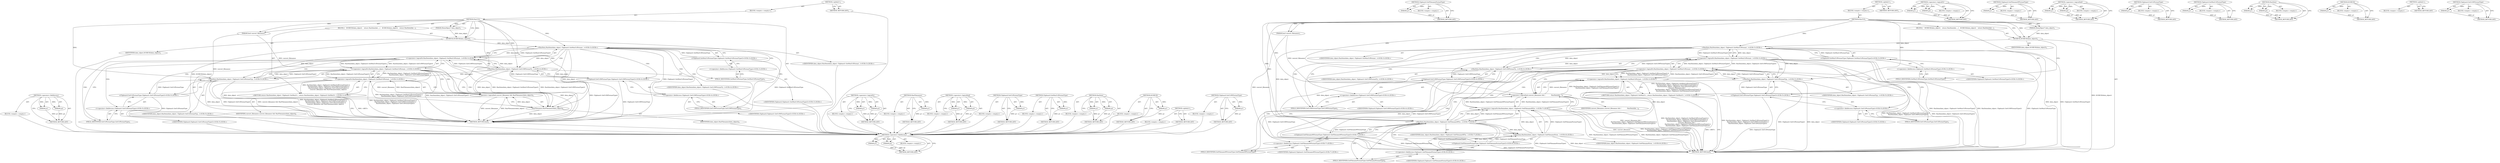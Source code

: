 digraph "Clipboard.GetUrlWFormatType" {
vulnerable_90 [label=<(METHOD,&lt;operator&gt;.fieldAccess)>];
vulnerable_91 [label=<(PARAM,p1)>];
vulnerable_92 [label=<(PARAM,p2)>];
vulnerable_93 [label=<(BLOCK,&lt;empty&gt;,&lt;empty&gt;)>];
vulnerable_94 [label=<(METHOD_RETURN,ANY)>];
vulnerable_112 [label=<(METHOD,Clipboard.GetFilenameFormatType)>];
vulnerable_113 [label=<(PARAM,p1)>];
vulnerable_114 [label=<(BLOCK,&lt;empty&gt;,&lt;empty&gt;)>];
vulnerable_115 [label=<(METHOD_RETURN,ANY)>];
vulnerable_6 [label=<(METHOD,&lt;global&gt;)<SUB>1</SUB>>];
vulnerable_7 [label=<(BLOCK,&lt;empty&gt;,&lt;empty&gt;)<SUB>1</SUB>>];
vulnerable_8 [label=<(METHOD,HasUrl)<SUB>1</SUB>>];
vulnerable_9 [label=<(PARAM,IDataObject* data_object)<SUB>1</SUB>>];
vulnerable_10 [label=<(PARAM,bool convert_filenames)<SUB>1</SUB>>];
vulnerable_11 [label=<(BLOCK,{
   DCHECK(data_object);
   return HasData(dat...,{
   DCHECK(data_object);
   return HasData(dat...)<SUB>1</SUB>>];
vulnerable_12 [label=<(DCHECK,DCHECK(data_object))<SUB>2</SUB>>];
vulnerable_13 [label=<(IDENTIFIER,data_object,DCHECK(data_object))<SUB>2</SUB>>];
vulnerable_14 [label="<(RETURN,return HasData(data_object, Clipboard::GetMozUr...,return HasData(data_object, Clipboard::GetMozUr...)<SUB>3</SUB>>"];
vulnerable_15 [label="<(&lt;operator&gt;.logicalOr,HasData(data_object, Clipboard::GetMozUrlFormat...)<SUB>3</SUB>>"];
vulnerable_16 [label="<(&lt;operator&gt;.logicalOr,HasData(data_object, Clipboard::GetMozUrlFormat...)<SUB>3</SUB>>"];
vulnerable_17 [label="<(&lt;operator&gt;.logicalOr,HasData(data_object, Clipboard::GetMozUrlFormat...)<SUB>3</SUB>>"];
vulnerable_18 [label="<(HasData,HasData(data_object, Clipboard::GetMozUrlFormat...)<SUB>3</SUB>>"];
vulnerable_19 [label="<(IDENTIFIER,data_object,HasData(data_object, Clipboard::GetMozUrlFormat...)<SUB>3</SUB>>"];
vulnerable_20 [label="<(Clipboard.GetMozUrlFormatType,Clipboard::GetMozUrlFormatType())<SUB>3</SUB>>"];
vulnerable_21 [label="<(&lt;operator&gt;.fieldAccess,Clipboard::GetMozUrlFormatType)<SUB>3</SUB>>"];
vulnerable_22 [label="<(IDENTIFIER,Clipboard,Clipboard::GetMozUrlFormatType())<SUB>3</SUB>>"];
vulnerable_23 [label=<(FIELD_IDENTIFIER,GetMozUrlFormatType,GetMozUrlFormatType)<SUB>3</SUB>>];
vulnerable_24 [label="<(HasData,HasData(data_object, Clipboard::GetUrlWFormatTy...)<SUB>4</SUB>>"];
vulnerable_25 [label="<(IDENTIFIER,data_object,HasData(data_object, Clipboard::GetUrlWFormatTy...)<SUB>4</SUB>>"];
vulnerable_26 [label="<(Clipboard.GetUrlWFormatType,Clipboard::GetUrlWFormatType())<SUB>4</SUB>>"];
vulnerable_27 [label="<(&lt;operator&gt;.fieldAccess,Clipboard::GetUrlWFormatType)<SUB>4</SUB>>"];
vulnerable_28 [label="<(IDENTIFIER,Clipboard,Clipboard::GetUrlWFormatType())<SUB>4</SUB>>"];
vulnerable_29 [label=<(FIELD_IDENTIFIER,GetUrlWFormatType,GetUrlWFormatType)<SUB>4</SUB>>];
vulnerable_30 [label="<(HasData,HasData(data_object, Clipboard::GetUrlFormatTyp...)<SUB>5</SUB>>"];
vulnerable_31 [label="<(IDENTIFIER,data_object,HasData(data_object, Clipboard::GetUrlFormatTyp...)<SUB>5</SUB>>"];
vulnerable_32 [label="<(Clipboard.GetUrlFormatType,Clipboard::GetUrlFormatType())<SUB>5</SUB>>"];
vulnerable_33 [label="<(&lt;operator&gt;.fieldAccess,Clipboard::GetUrlFormatType)<SUB>5</SUB>>"];
vulnerable_34 [label="<(IDENTIFIER,Clipboard,Clipboard::GetUrlFormatType())<SUB>5</SUB>>"];
vulnerable_35 [label=<(FIELD_IDENTIFIER,GetUrlFormatType,GetUrlFormatType)<SUB>5</SUB>>];
vulnerable_36 [label=<(&lt;operator&gt;.logicalAnd,convert_filenames &amp;&amp; (
             HasData(dat...)<SUB>6</SUB>>];
vulnerable_37 [label=<(IDENTIFIER,convert_filenames,convert_filenames &amp;&amp; (
             HasData(dat...)<SUB>6</SUB>>];
vulnerable_38 [label="<(&lt;operator&gt;.logicalOr,HasData(data_object, Clipboard::GetFilenameWFor...)<SUB>7</SUB>>"];
vulnerable_39 [label="<(HasData,HasData(data_object, Clipboard::GetFilenameWFor...)<SUB>7</SUB>>"];
vulnerable_40 [label="<(IDENTIFIER,data_object,HasData(data_object, Clipboard::GetFilenameWFor...)<SUB>7</SUB>>"];
vulnerable_41 [label="<(Clipboard.GetFilenameWFormatType,Clipboard::GetFilenameWFormatType())<SUB>7</SUB>>"];
vulnerable_42 [label="<(&lt;operator&gt;.fieldAccess,Clipboard::GetFilenameWFormatType)<SUB>7</SUB>>"];
vulnerable_43 [label="<(IDENTIFIER,Clipboard,Clipboard::GetFilenameWFormatType())<SUB>7</SUB>>"];
vulnerable_44 [label=<(FIELD_IDENTIFIER,GetFilenameWFormatType,GetFilenameWFormatType)<SUB>7</SUB>>];
vulnerable_45 [label="<(HasData,HasData(data_object, Clipboard::GetFilenameForm...)<SUB>8</SUB>>"];
vulnerable_46 [label="<(IDENTIFIER,data_object,HasData(data_object, Clipboard::GetFilenameForm...)<SUB>8</SUB>>"];
vulnerable_47 [label="<(Clipboard.GetFilenameFormatType,Clipboard::GetFilenameFormatType())<SUB>8</SUB>>"];
vulnerable_48 [label="<(&lt;operator&gt;.fieldAccess,Clipboard::GetFilenameFormatType)<SUB>8</SUB>>"];
vulnerable_49 [label="<(IDENTIFIER,Clipboard,Clipboard::GetFilenameFormatType())<SUB>8</SUB>>"];
vulnerable_50 [label=<(FIELD_IDENTIFIER,GetFilenameFormatType,GetFilenameFormatType)<SUB>8</SUB>>];
vulnerable_51 [label=<(METHOD_RETURN,bool)<SUB>1</SUB>>];
vulnerable_53 [label=<(METHOD_RETURN,ANY)<SUB>1</SUB>>];
vulnerable_76 [label=<(METHOD,&lt;operator&gt;.logicalOr)>];
vulnerable_77 [label=<(PARAM,p1)>];
vulnerable_78 [label=<(PARAM,p2)>];
vulnerable_79 [label=<(BLOCK,&lt;empty&gt;,&lt;empty&gt;)>];
vulnerable_80 [label=<(METHOD_RETURN,ANY)>];
vulnerable_108 [label=<(METHOD,Clipboard.GetFilenameWFormatType)>];
vulnerable_109 [label=<(PARAM,p1)>];
vulnerable_110 [label=<(BLOCK,&lt;empty&gt;,&lt;empty&gt;)>];
vulnerable_111 [label=<(METHOD_RETURN,ANY)>];
vulnerable_103 [label=<(METHOD,&lt;operator&gt;.logicalAnd)>];
vulnerable_104 [label=<(PARAM,p1)>];
vulnerable_105 [label=<(PARAM,p2)>];
vulnerable_106 [label=<(BLOCK,&lt;empty&gt;,&lt;empty&gt;)>];
vulnerable_107 [label=<(METHOD_RETURN,ANY)>];
vulnerable_99 [label=<(METHOD,Clipboard.GetUrlFormatType)>];
vulnerable_100 [label=<(PARAM,p1)>];
vulnerable_101 [label=<(BLOCK,&lt;empty&gt;,&lt;empty&gt;)>];
vulnerable_102 [label=<(METHOD_RETURN,ANY)>];
vulnerable_86 [label=<(METHOD,Clipboard.GetMozUrlFormatType)>];
vulnerable_87 [label=<(PARAM,p1)>];
vulnerable_88 [label=<(BLOCK,&lt;empty&gt;,&lt;empty&gt;)>];
vulnerable_89 [label=<(METHOD_RETURN,ANY)>];
vulnerable_81 [label=<(METHOD,HasData)>];
vulnerable_82 [label=<(PARAM,p1)>];
vulnerable_83 [label=<(PARAM,p2)>];
vulnerable_84 [label=<(BLOCK,&lt;empty&gt;,&lt;empty&gt;)>];
vulnerable_85 [label=<(METHOD_RETURN,ANY)>];
vulnerable_72 [label=<(METHOD,DCHECK)>];
vulnerable_73 [label=<(PARAM,p1)>];
vulnerable_74 [label=<(BLOCK,&lt;empty&gt;,&lt;empty&gt;)>];
vulnerable_75 [label=<(METHOD_RETURN,ANY)>];
vulnerable_66 [label=<(METHOD,&lt;global&gt;)<SUB>1</SUB>>];
vulnerable_67 [label=<(BLOCK,&lt;empty&gt;,&lt;empty&gt;)>];
vulnerable_68 [label=<(METHOD_RETURN,ANY)>];
vulnerable_95 [label=<(METHOD,Clipboard.GetUrlWFormatType)>];
vulnerable_96 [label=<(PARAM,p1)>];
vulnerable_97 [label=<(BLOCK,&lt;empty&gt;,&lt;empty&gt;)>];
vulnerable_98 [label=<(METHOD_RETURN,ANY)>];
fixed_79 [label=<(METHOD,&lt;operator&gt;.fieldAccess)>];
fixed_80 [label=<(PARAM,p1)>];
fixed_81 [label=<(PARAM,p2)>];
fixed_82 [label=<(BLOCK,&lt;empty&gt;,&lt;empty&gt;)>];
fixed_83 [label=<(METHOD_RETURN,ANY)>];
fixed_6 [label=<(METHOD,&lt;global&gt;)<SUB>1</SUB>>];
fixed_7 [label=<(BLOCK,&lt;empty&gt;,&lt;empty&gt;)<SUB>1</SUB>>];
fixed_8 [label=<(METHOD,HasUrl)<SUB>1</SUB>>];
fixed_9 [label=<(PARAM,IDataObject* data_object)<SUB>1</SUB>>];
fixed_10 [label=<(PARAM,bool convert_filenames)<SUB>1</SUB>>];
fixed_11 [label=<(BLOCK,{
   DCHECK(data_object);
   return HasData(dat...,{
   DCHECK(data_object);
   return HasData(dat...)<SUB>1</SUB>>];
fixed_12 [label=<(DCHECK,DCHECK(data_object))<SUB>2</SUB>>];
fixed_13 [label=<(IDENTIFIER,data_object,DCHECK(data_object))<SUB>2</SUB>>];
fixed_14 [label="<(RETURN,return HasData(data_object, Clipboard::GetMozUr...,return HasData(data_object, Clipboard::GetMozUr...)<SUB>3</SUB>>"];
fixed_15 [label="<(&lt;operator&gt;.logicalOr,HasData(data_object, Clipboard::GetMozUrlFormat...)<SUB>3</SUB>>"];
fixed_16 [label="<(&lt;operator&gt;.logicalOr,HasData(data_object, Clipboard::GetMozUrlFormat...)<SUB>3</SUB>>"];
fixed_17 [label="<(&lt;operator&gt;.logicalOr,HasData(data_object, Clipboard::GetMozUrlFormat...)<SUB>3</SUB>>"];
fixed_18 [label="<(HasData,HasData(data_object, Clipboard::GetMozUrlFormat...)<SUB>3</SUB>>"];
fixed_19 [label="<(IDENTIFIER,data_object,HasData(data_object, Clipboard::GetMozUrlFormat...)<SUB>3</SUB>>"];
fixed_20 [label="<(Clipboard.GetMozUrlFormatType,Clipboard::GetMozUrlFormatType())<SUB>3</SUB>>"];
fixed_21 [label="<(&lt;operator&gt;.fieldAccess,Clipboard::GetMozUrlFormatType)<SUB>3</SUB>>"];
fixed_22 [label="<(IDENTIFIER,Clipboard,Clipboard::GetMozUrlFormatType())<SUB>3</SUB>>"];
fixed_23 [label=<(FIELD_IDENTIFIER,GetMozUrlFormatType,GetMozUrlFormatType)<SUB>3</SUB>>];
fixed_24 [label="<(HasData,HasData(data_object, Clipboard::GetUrlWFormatTy...)<SUB>4</SUB>>"];
fixed_25 [label="<(IDENTIFIER,data_object,HasData(data_object, Clipboard::GetUrlWFormatTy...)<SUB>4</SUB>>"];
fixed_26 [label="<(Clipboard.GetUrlWFormatType,Clipboard::GetUrlWFormatType())<SUB>4</SUB>>"];
fixed_27 [label="<(&lt;operator&gt;.fieldAccess,Clipboard::GetUrlWFormatType)<SUB>4</SUB>>"];
fixed_28 [label="<(IDENTIFIER,Clipboard,Clipboard::GetUrlWFormatType())<SUB>4</SUB>>"];
fixed_29 [label=<(FIELD_IDENTIFIER,GetUrlWFormatType,GetUrlWFormatType)<SUB>4</SUB>>];
fixed_30 [label="<(HasData,HasData(data_object, Clipboard::GetUrlFormatTyp...)<SUB>5</SUB>>"];
fixed_31 [label="<(IDENTIFIER,data_object,HasData(data_object, Clipboard::GetUrlFormatTyp...)<SUB>5</SUB>>"];
fixed_32 [label="<(Clipboard.GetUrlFormatType,Clipboard::GetUrlFormatType())<SUB>5</SUB>>"];
fixed_33 [label="<(&lt;operator&gt;.fieldAccess,Clipboard::GetUrlFormatType)<SUB>5</SUB>>"];
fixed_34 [label="<(IDENTIFIER,Clipboard,Clipboard::GetUrlFormatType())<SUB>5</SUB>>"];
fixed_35 [label=<(FIELD_IDENTIFIER,GetUrlFormatType,GetUrlFormatType)<SUB>5</SUB>>];
fixed_36 [label=<(&lt;operator&gt;.logicalAnd,convert_filenames &amp;&amp; HasFilenames(data_object))<SUB>6</SUB>>];
fixed_37 [label=<(IDENTIFIER,convert_filenames,convert_filenames &amp;&amp; HasFilenames(data_object))<SUB>6</SUB>>];
fixed_38 [label=<(HasFilenames,HasFilenames(data_object))<SUB>6</SUB>>];
fixed_39 [label=<(IDENTIFIER,data_object,HasFilenames(data_object))<SUB>6</SUB>>];
fixed_40 [label=<(METHOD_RETURN,bool)<SUB>1</SUB>>];
fixed_42 [label=<(METHOD_RETURN,ANY)<SUB>1</SUB>>];
fixed_65 [label=<(METHOD,&lt;operator&gt;.logicalOr)>];
fixed_66 [label=<(PARAM,p1)>];
fixed_67 [label=<(PARAM,p2)>];
fixed_68 [label=<(BLOCK,&lt;empty&gt;,&lt;empty&gt;)>];
fixed_69 [label=<(METHOD_RETURN,ANY)>];
fixed_97 [label=<(METHOD,HasFilenames)>];
fixed_98 [label=<(PARAM,p1)>];
fixed_99 [label=<(BLOCK,&lt;empty&gt;,&lt;empty&gt;)>];
fixed_100 [label=<(METHOD_RETURN,ANY)>];
fixed_92 [label=<(METHOD,&lt;operator&gt;.logicalAnd)>];
fixed_93 [label=<(PARAM,p1)>];
fixed_94 [label=<(PARAM,p2)>];
fixed_95 [label=<(BLOCK,&lt;empty&gt;,&lt;empty&gt;)>];
fixed_96 [label=<(METHOD_RETURN,ANY)>];
fixed_88 [label=<(METHOD,Clipboard.GetUrlFormatType)>];
fixed_89 [label=<(PARAM,p1)>];
fixed_90 [label=<(BLOCK,&lt;empty&gt;,&lt;empty&gt;)>];
fixed_91 [label=<(METHOD_RETURN,ANY)>];
fixed_75 [label=<(METHOD,Clipboard.GetMozUrlFormatType)>];
fixed_76 [label=<(PARAM,p1)>];
fixed_77 [label=<(BLOCK,&lt;empty&gt;,&lt;empty&gt;)>];
fixed_78 [label=<(METHOD_RETURN,ANY)>];
fixed_70 [label=<(METHOD,HasData)>];
fixed_71 [label=<(PARAM,p1)>];
fixed_72 [label=<(PARAM,p2)>];
fixed_73 [label=<(BLOCK,&lt;empty&gt;,&lt;empty&gt;)>];
fixed_74 [label=<(METHOD_RETURN,ANY)>];
fixed_61 [label=<(METHOD,DCHECK)>];
fixed_62 [label=<(PARAM,p1)>];
fixed_63 [label=<(BLOCK,&lt;empty&gt;,&lt;empty&gt;)>];
fixed_64 [label=<(METHOD_RETURN,ANY)>];
fixed_55 [label=<(METHOD,&lt;global&gt;)<SUB>1</SUB>>];
fixed_56 [label=<(BLOCK,&lt;empty&gt;,&lt;empty&gt;)>];
fixed_57 [label=<(METHOD_RETURN,ANY)>];
fixed_84 [label=<(METHOD,Clipboard.GetUrlWFormatType)>];
fixed_85 [label=<(PARAM,p1)>];
fixed_86 [label=<(BLOCK,&lt;empty&gt;,&lt;empty&gt;)>];
fixed_87 [label=<(METHOD_RETURN,ANY)>];
vulnerable_90 -> vulnerable_91  [key=0, label="AST: "];
vulnerable_90 -> vulnerable_91  [key=1, label="DDG: "];
vulnerable_90 -> vulnerable_93  [key=0, label="AST: "];
vulnerable_90 -> vulnerable_92  [key=0, label="AST: "];
vulnerable_90 -> vulnerable_92  [key=1, label="DDG: "];
vulnerable_90 -> vulnerable_94  [key=0, label="AST: "];
vulnerable_90 -> vulnerable_94  [key=1, label="CFG: "];
vulnerable_91 -> vulnerable_94  [key=0, label="DDG: p1"];
vulnerable_92 -> vulnerable_94  [key=0, label="DDG: p2"];
vulnerable_112 -> vulnerable_113  [key=0, label="AST: "];
vulnerable_112 -> vulnerable_113  [key=1, label="DDG: "];
vulnerable_112 -> vulnerable_114  [key=0, label="AST: "];
vulnerable_112 -> vulnerable_115  [key=0, label="AST: "];
vulnerable_112 -> vulnerable_115  [key=1, label="CFG: "];
vulnerable_113 -> vulnerable_115  [key=0, label="DDG: p1"];
vulnerable_6 -> vulnerable_7  [key=0, label="AST: "];
vulnerable_6 -> vulnerable_53  [key=0, label="AST: "];
vulnerable_6 -> vulnerable_53  [key=1, label="CFG: "];
vulnerable_7 -> vulnerable_8  [key=0, label="AST: "];
vulnerable_8 -> vulnerable_9  [key=0, label="AST: "];
vulnerable_8 -> vulnerable_9  [key=1, label="DDG: "];
vulnerable_8 -> vulnerable_10  [key=0, label="AST: "];
vulnerable_8 -> vulnerable_10  [key=1, label="DDG: "];
vulnerable_8 -> vulnerable_11  [key=0, label="AST: "];
vulnerable_8 -> vulnerable_51  [key=0, label="AST: "];
vulnerable_8 -> vulnerable_12  [key=0, label="CFG: "];
vulnerable_8 -> vulnerable_12  [key=1, label="DDG: "];
vulnerable_8 -> vulnerable_36  [key=0, label="DDG: "];
vulnerable_8 -> vulnerable_30  [key=0, label="DDG: "];
vulnerable_8 -> vulnerable_18  [key=0, label="DDG: "];
vulnerable_8 -> vulnerable_24  [key=0, label="DDG: "];
vulnerable_8 -> vulnerable_39  [key=0, label="DDG: "];
vulnerable_8 -> vulnerable_45  [key=0, label="DDG: "];
vulnerable_9 -> vulnerable_12  [key=0, label="DDG: data_object"];
vulnerable_10 -> vulnerable_51  [key=0, label="DDG: convert_filenames"];
vulnerable_10 -> vulnerable_36  [key=0, label="DDG: convert_filenames"];
vulnerable_11 -> vulnerable_12  [key=0, label="AST: "];
vulnerable_11 -> vulnerable_14  [key=0, label="AST: "];
vulnerable_12 -> vulnerable_13  [key=0, label="AST: "];
vulnerable_12 -> vulnerable_23  [key=0, label="CFG: "];
vulnerable_12 -> vulnerable_51  [key=0, label="DDG: DCHECK(data_object)"];
vulnerable_12 -> vulnerable_18  [key=0, label="DDG: data_object"];
vulnerable_14 -> vulnerable_15  [key=0, label="AST: "];
vulnerable_14 -> vulnerable_51  [key=0, label="CFG: "];
vulnerable_14 -> vulnerable_51  [key=1, label="DDG: &lt;RET&gt;"];
vulnerable_15 -> vulnerable_16  [key=0, label="AST: "];
vulnerable_15 -> vulnerable_36  [key=0, label="AST: "];
vulnerable_15 -> vulnerable_14  [key=0, label="CFG: "];
vulnerable_15 -> vulnerable_14  [key=1, label="DDG: HasData(data_object, Clipboard::GetMozUrlFormatType()) ||
          HasData(data_object, Clipboard::GetUrlWFormatType()) ||
          HasData(data_object, Clipboard::GetUrlFormatType()) ||
         (convert_filenames &amp;&amp; (
             HasData(data_object, Clipboard::GetFilenameWFormatType()) ||
             HasData(data_object, Clipboard::GetFilenameFormatType())))"];
vulnerable_15 -> vulnerable_51  [key=0, label="DDG: HasData(data_object, Clipboard::GetMozUrlFormatType()) ||
          HasData(data_object, Clipboard::GetUrlWFormatType()) ||
          HasData(data_object, Clipboard::GetUrlFormatType())"];
vulnerable_15 -> vulnerable_51  [key=1, label="DDG: convert_filenames &amp;&amp; (
             HasData(data_object, Clipboard::GetFilenameWFormatType()) ||
             HasData(data_object, Clipboard::GetFilenameFormatType()))"];
vulnerable_15 -> vulnerable_51  [key=2, label="DDG: HasData(data_object, Clipboard::GetMozUrlFormatType()) ||
          HasData(data_object, Clipboard::GetUrlWFormatType()) ||
          HasData(data_object, Clipboard::GetUrlFormatType()) ||
         (convert_filenames &amp;&amp; (
             HasData(data_object, Clipboard::GetFilenameWFormatType()) ||
             HasData(data_object, Clipboard::GetFilenameFormatType())))"];
vulnerable_16 -> vulnerable_17  [key=0, label="AST: "];
vulnerable_16 -> vulnerable_30  [key=0, label="AST: "];
vulnerable_16 -> vulnerable_15  [key=0, label="CFG: "];
vulnerable_16 -> vulnerable_15  [key=1, label="DDG: HasData(data_object, Clipboard::GetMozUrlFormatType()) ||
          HasData(data_object, Clipboard::GetUrlWFormatType())"];
vulnerable_16 -> vulnerable_15  [key=2, label="DDG: HasData(data_object, Clipboard::GetUrlFormatType())"];
vulnerable_16 -> vulnerable_36  [key=0, label="CFG: "];
vulnerable_16 -> vulnerable_36  [key=1, label="CDG: "];
vulnerable_16 -> vulnerable_44  [key=0, label="CFG: "];
vulnerable_16 -> vulnerable_44  [key=1, label="CDG: "];
vulnerable_16 -> vulnerable_51  [key=0, label="DDG: HasData(data_object, Clipboard::GetMozUrlFormatType()) ||
          HasData(data_object, Clipboard::GetUrlWFormatType())"];
vulnerable_16 -> vulnerable_51  [key=1, label="DDG: HasData(data_object, Clipboard::GetUrlFormatType())"];
vulnerable_16 -> vulnerable_42  [key=0, label="CDG: "];
vulnerable_16 -> vulnerable_38  [key=0, label="CDG: "];
vulnerable_16 -> vulnerable_41  [key=0, label="CDG: "];
vulnerable_16 -> vulnerable_39  [key=0, label="CDG: "];
vulnerable_17 -> vulnerable_18  [key=0, label="AST: "];
vulnerable_17 -> vulnerable_24  [key=0, label="AST: "];
vulnerable_17 -> vulnerable_16  [key=0, label="CFG: "];
vulnerable_17 -> vulnerable_16  [key=1, label="DDG: HasData(data_object, Clipboard::GetMozUrlFormatType())"];
vulnerable_17 -> vulnerable_16  [key=2, label="DDG: HasData(data_object, Clipboard::GetUrlWFormatType())"];
vulnerable_17 -> vulnerable_35  [key=0, label="CFG: "];
vulnerable_17 -> vulnerable_35  [key=1, label="CDG: "];
vulnerable_17 -> vulnerable_51  [key=0, label="DDG: HasData(data_object, Clipboard::GetMozUrlFormatType())"];
vulnerable_17 -> vulnerable_51  [key=1, label="DDG: HasData(data_object, Clipboard::GetUrlWFormatType())"];
vulnerable_17 -> vulnerable_30  [key=0, label="CDG: "];
vulnerable_17 -> vulnerable_32  [key=0, label="CDG: "];
vulnerable_17 -> vulnerable_33  [key=0, label="CDG: "];
vulnerable_18 -> vulnerable_19  [key=0, label="AST: "];
vulnerable_18 -> vulnerable_20  [key=0, label="AST: "];
vulnerable_18 -> vulnerable_17  [key=0, label="CFG: "];
vulnerable_18 -> vulnerable_17  [key=1, label="DDG: data_object"];
vulnerable_18 -> vulnerable_17  [key=2, label="DDG: Clipboard::GetMozUrlFormatType()"];
vulnerable_18 -> vulnerable_29  [key=0, label="CFG: "];
vulnerable_18 -> vulnerable_29  [key=1, label="CDG: "];
vulnerable_18 -> vulnerable_51  [key=0, label="DDG: data_object"];
vulnerable_18 -> vulnerable_51  [key=1, label="DDG: Clipboard::GetMozUrlFormatType()"];
vulnerable_18 -> vulnerable_30  [key=0, label="DDG: data_object"];
vulnerable_18 -> vulnerable_24  [key=0, label="DDG: data_object"];
vulnerable_18 -> vulnerable_24  [key=1, label="CDG: "];
vulnerable_18 -> vulnerable_39  [key=0, label="DDG: data_object"];
vulnerable_18 -> vulnerable_26  [key=0, label="CDG: "];
vulnerable_18 -> vulnerable_27  [key=0, label="CDG: "];
vulnerable_20 -> vulnerable_21  [key=0, label="AST: "];
vulnerable_20 -> vulnerable_18  [key=0, label="CFG: "];
vulnerable_20 -> vulnerable_18  [key=1, label="DDG: Clipboard::GetMozUrlFormatType"];
vulnerable_20 -> vulnerable_51  [key=0, label="DDG: Clipboard::GetMozUrlFormatType"];
vulnerable_21 -> vulnerable_22  [key=0, label="AST: "];
vulnerable_21 -> vulnerable_23  [key=0, label="AST: "];
vulnerable_21 -> vulnerable_20  [key=0, label="CFG: "];
vulnerable_23 -> vulnerable_21  [key=0, label="CFG: "];
vulnerable_24 -> vulnerable_25  [key=0, label="AST: "];
vulnerable_24 -> vulnerable_26  [key=0, label="AST: "];
vulnerable_24 -> vulnerable_17  [key=0, label="CFG: "];
vulnerable_24 -> vulnerable_17  [key=1, label="DDG: data_object"];
vulnerable_24 -> vulnerable_17  [key=2, label="DDG: Clipboard::GetUrlWFormatType()"];
vulnerable_24 -> vulnerable_51  [key=0, label="DDG: data_object"];
vulnerable_24 -> vulnerable_51  [key=1, label="DDG: Clipboard::GetUrlWFormatType()"];
vulnerable_24 -> vulnerable_30  [key=0, label="DDG: data_object"];
vulnerable_24 -> vulnerable_39  [key=0, label="DDG: data_object"];
vulnerable_26 -> vulnerable_27  [key=0, label="AST: "];
vulnerable_26 -> vulnerable_24  [key=0, label="CFG: "];
vulnerable_26 -> vulnerable_24  [key=1, label="DDG: Clipboard::GetUrlWFormatType"];
vulnerable_26 -> vulnerable_51  [key=0, label="DDG: Clipboard::GetUrlWFormatType"];
vulnerable_27 -> vulnerable_28  [key=0, label="AST: "];
vulnerable_27 -> vulnerable_29  [key=0, label="AST: "];
vulnerable_27 -> vulnerable_26  [key=0, label="CFG: "];
vulnerable_29 -> vulnerable_27  [key=0, label="CFG: "];
vulnerable_30 -> vulnerable_31  [key=0, label="AST: "];
vulnerable_30 -> vulnerable_32  [key=0, label="AST: "];
vulnerable_30 -> vulnerable_16  [key=0, label="CFG: "];
vulnerable_30 -> vulnerable_16  [key=1, label="DDG: data_object"];
vulnerable_30 -> vulnerable_16  [key=2, label="DDG: Clipboard::GetUrlFormatType()"];
vulnerable_30 -> vulnerable_51  [key=0, label="DDG: data_object"];
vulnerable_30 -> vulnerable_51  [key=1, label="DDG: Clipboard::GetUrlFormatType()"];
vulnerable_30 -> vulnerable_39  [key=0, label="DDG: data_object"];
vulnerable_32 -> vulnerable_33  [key=0, label="AST: "];
vulnerable_32 -> vulnerable_30  [key=0, label="CFG: "];
vulnerable_32 -> vulnerable_30  [key=1, label="DDG: Clipboard::GetUrlFormatType"];
vulnerable_32 -> vulnerable_51  [key=0, label="DDG: Clipboard::GetUrlFormatType"];
vulnerable_33 -> vulnerable_34  [key=0, label="AST: "];
vulnerable_33 -> vulnerable_35  [key=0, label="AST: "];
vulnerable_33 -> vulnerable_32  [key=0, label="CFG: "];
vulnerable_35 -> vulnerable_33  [key=0, label="CFG: "];
vulnerable_36 -> vulnerable_37  [key=0, label="AST: "];
vulnerable_36 -> vulnerable_38  [key=0, label="AST: "];
vulnerable_36 -> vulnerable_15  [key=0, label="CFG: "];
vulnerable_36 -> vulnerable_15  [key=1, label="DDG: convert_filenames"];
vulnerable_36 -> vulnerable_15  [key=2, label="DDG: HasData(data_object, Clipboard::GetFilenameWFormatType()) ||
             HasData(data_object, Clipboard::GetFilenameFormatType())"];
vulnerable_36 -> vulnerable_51  [key=0, label="DDG: convert_filenames"];
vulnerable_36 -> vulnerable_51  [key=1, label="DDG: HasData(data_object, Clipboard::GetFilenameWFormatType()) ||
             HasData(data_object, Clipboard::GetFilenameFormatType())"];
vulnerable_38 -> vulnerable_39  [key=0, label="AST: "];
vulnerable_38 -> vulnerable_45  [key=0, label="AST: "];
vulnerable_38 -> vulnerable_36  [key=0, label="CFG: "];
vulnerable_38 -> vulnerable_36  [key=1, label="DDG: HasData(data_object, Clipboard::GetFilenameWFormatType())"];
vulnerable_38 -> vulnerable_36  [key=2, label="DDG: HasData(data_object, Clipboard::GetFilenameFormatType())"];
vulnerable_38 -> vulnerable_51  [key=0, label="DDG: HasData(data_object, Clipboard::GetFilenameWFormatType())"];
vulnerable_38 -> vulnerable_51  [key=1, label="DDG: HasData(data_object, Clipboard::GetFilenameFormatType())"];
vulnerable_39 -> vulnerable_40  [key=0, label="AST: "];
vulnerable_39 -> vulnerable_41  [key=0, label="AST: "];
vulnerable_39 -> vulnerable_38  [key=0, label="CFG: "];
vulnerable_39 -> vulnerable_38  [key=1, label="DDG: data_object"];
vulnerable_39 -> vulnerable_38  [key=2, label="DDG: Clipboard::GetFilenameWFormatType()"];
vulnerable_39 -> vulnerable_50  [key=0, label="CFG: "];
vulnerable_39 -> vulnerable_50  [key=1, label="CDG: "];
vulnerable_39 -> vulnerable_51  [key=0, label="DDG: data_object"];
vulnerable_39 -> vulnerable_51  [key=1, label="DDG: Clipboard::GetFilenameWFormatType()"];
vulnerable_39 -> vulnerable_45  [key=0, label="DDG: data_object"];
vulnerable_39 -> vulnerable_45  [key=1, label="CDG: "];
vulnerable_39 -> vulnerable_47  [key=0, label="CDG: "];
vulnerable_39 -> vulnerable_48  [key=0, label="CDG: "];
vulnerable_41 -> vulnerable_42  [key=0, label="AST: "];
vulnerable_41 -> vulnerable_39  [key=0, label="CFG: "];
vulnerable_41 -> vulnerable_39  [key=1, label="DDG: Clipboard::GetFilenameWFormatType"];
vulnerable_41 -> vulnerable_51  [key=0, label="DDG: Clipboard::GetFilenameWFormatType"];
vulnerable_42 -> vulnerable_43  [key=0, label="AST: "];
vulnerable_42 -> vulnerable_44  [key=0, label="AST: "];
vulnerable_42 -> vulnerable_41  [key=0, label="CFG: "];
vulnerable_44 -> vulnerable_42  [key=0, label="CFG: "];
vulnerable_45 -> vulnerable_46  [key=0, label="AST: "];
vulnerable_45 -> vulnerable_47  [key=0, label="AST: "];
vulnerable_45 -> vulnerable_38  [key=0, label="CFG: "];
vulnerable_45 -> vulnerable_38  [key=1, label="DDG: data_object"];
vulnerable_45 -> vulnerable_38  [key=2, label="DDG: Clipboard::GetFilenameFormatType()"];
vulnerable_45 -> vulnerable_51  [key=0, label="DDG: data_object"];
vulnerable_45 -> vulnerable_51  [key=1, label="DDG: Clipboard::GetFilenameFormatType()"];
vulnerable_47 -> vulnerable_48  [key=0, label="AST: "];
vulnerable_47 -> vulnerable_45  [key=0, label="CFG: "];
vulnerable_47 -> vulnerable_45  [key=1, label="DDG: Clipboard::GetFilenameFormatType"];
vulnerable_47 -> vulnerable_51  [key=0, label="DDG: Clipboard::GetFilenameFormatType"];
vulnerable_48 -> vulnerable_49  [key=0, label="AST: "];
vulnerable_48 -> vulnerable_50  [key=0, label="AST: "];
vulnerable_48 -> vulnerable_47  [key=0, label="CFG: "];
vulnerable_50 -> vulnerable_48  [key=0, label="CFG: "];
vulnerable_76 -> vulnerable_77  [key=0, label="AST: "];
vulnerable_76 -> vulnerable_77  [key=1, label="DDG: "];
vulnerable_76 -> vulnerable_79  [key=0, label="AST: "];
vulnerable_76 -> vulnerable_78  [key=0, label="AST: "];
vulnerable_76 -> vulnerable_78  [key=1, label="DDG: "];
vulnerable_76 -> vulnerable_80  [key=0, label="AST: "];
vulnerable_76 -> vulnerable_80  [key=1, label="CFG: "];
vulnerable_77 -> vulnerable_80  [key=0, label="DDG: p1"];
vulnerable_78 -> vulnerable_80  [key=0, label="DDG: p2"];
vulnerable_108 -> vulnerable_109  [key=0, label="AST: "];
vulnerable_108 -> vulnerable_109  [key=1, label="DDG: "];
vulnerable_108 -> vulnerable_110  [key=0, label="AST: "];
vulnerable_108 -> vulnerable_111  [key=0, label="AST: "];
vulnerable_108 -> vulnerable_111  [key=1, label="CFG: "];
vulnerable_109 -> vulnerable_111  [key=0, label="DDG: p1"];
vulnerable_103 -> vulnerable_104  [key=0, label="AST: "];
vulnerable_103 -> vulnerable_104  [key=1, label="DDG: "];
vulnerable_103 -> vulnerable_106  [key=0, label="AST: "];
vulnerable_103 -> vulnerable_105  [key=0, label="AST: "];
vulnerable_103 -> vulnerable_105  [key=1, label="DDG: "];
vulnerable_103 -> vulnerable_107  [key=0, label="AST: "];
vulnerable_103 -> vulnerable_107  [key=1, label="CFG: "];
vulnerable_104 -> vulnerable_107  [key=0, label="DDG: p1"];
vulnerable_105 -> vulnerable_107  [key=0, label="DDG: p2"];
vulnerable_99 -> vulnerable_100  [key=0, label="AST: "];
vulnerable_99 -> vulnerable_100  [key=1, label="DDG: "];
vulnerable_99 -> vulnerable_101  [key=0, label="AST: "];
vulnerable_99 -> vulnerable_102  [key=0, label="AST: "];
vulnerable_99 -> vulnerable_102  [key=1, label="CFG: "];
vulnerable_100 -> vulnerable_102  [key=0, label="DDG: p1"];
vulnerable_86 -> vulnerable_87  [key=0, label="AST: "];
vulnerable_86 -> vulnerable_87  [key=1, label="DDG: "];
vulnerable_86 -> vulnerable_88  [key=0, label="AST: "];
vulnerable_86 -> vulnerable_89  [key=0, label="AST: "];
vulnerable_86 -> vulnerable_89  [key=1, label="CFG: "];
vulnerable_87 -> vulnerable_89  [key=0, label="DDG: p1"];
vulnerable_81 -> vulnerable_82  [key=0, label="AST: "];
vulnerable_81 -> vulnerable_82  [key=1, label="DDG: "];
vulnerable_81 -> vulnerable_84  [key=0, label="AST: "];
vulnerable_81 -> vulnerable_83  [key=0, label="AST: "];
vulnerable_81 -> vulnerable_83  [key=1, label="DDG: "];
vulnerable_81 -> vulnerable_85  [key=0, label="AST: "];
vulnerable_81 -> vulnerable_85  [key=1, label="CFG: "];
vulnerable_82 -> vulnerable_85  [key=0, label="DDG: p1"];
vulnerable_83 -> vulnerable_85  [key=0, label="DDG: p2"];
vulnerable_72 -> vulnerable_73  [key=0, label="AST: "];
vulnerable_72 -> vulnerable_73  [key=1, label="DDG: "];
vulnerable_72 -> vulnerable_74  [key=0, label="AST: "];
vulnerable_72 -> vulnerable_75  [key=0, label="AST: "];
vulnerable_72 -> vulnerable_75  [key=1, label="CFG: "];
vulnerable_73 -> vulnerable_75  [key=0, label="DDG: p1"];
vulnerable_66 -> vulnerable_67  [key=0, label="AST: "];
vulnerable_66 -> vulnerable_68  [key=0, label="AST: "];
vulnerable_66 -> vulnerable_68  [key=1, label="CFG: "];
vulnerable_95 -> vulnerable_96  [key=0, label="AST: "];
vulnerable_95 -> vulnerable_96  [key=1, label="DDG: "];
vulnerable_95 -> vulnerable_97  [key=0, label="AST: "];
vulnerable_95 -> vulnerable_98  [key=0, label="AST: "];
vulnerable_95 -> vulnerable_98  [key=1, label="CFG: "];
vulnerable_96 -> vulnerable_98  [key=0, label="DDG: p1"];
fixed_79 -> fixed_80  [key=0, label="AST: "];
fixed_79 -> fixed_80  [key=1, label="DDG: "];
fixed_79 -> fixed_82  [key=0, label="AST: "];
fixed_79 -> fixed_81  [key=0, label="AST: "];
fixed_79 -> fixed_81  [key=1, label="DDG: "];
fixed_79 -> fixed_83  [key=0, label="AST: "];
fixed_79 -> fixed_83  [key=1, label="CFG: "];
fixed_80 -> fixed_83  [key=0, label="DDG: p1"];
fixed_81 -> fixed_83  [key=0, label="DDG: p2"];
fixed_82 -> vulnerable_90  [key=0];
fixed_83 -> vulnerable_90  [key=0];
fixed_6 -> fixed_7  [key=0, label="AST: "];
fixed_6 -> fixed_42  [key=0, label="AST: "];
fixed_6 -> fixed_42  [key=1, label="CFG: "];
fixed_7 -> fixed_8  [key=0, label="AST: "];
fixed_8 -> fixed_9  [key=0, label="AST: "];
fixed_8 -> fixed_9  [key=1, label="DDG: "];
fixed_8 -> fixed_10  [key=0, label="AST: "];
fixed_8 -> fixed_10  [key=1, label="DDG: "];
fixed_8 -> fixed_11  [key=0, label="AST: "];
fixed_8 -> fixed_40  [key=0, label="AST: "];
fixed_8 -> fixed_12  [key=0, label="CFG: "];
fixed_8 -> fixed_12  [key=1, label="DDG: "];
fixed_8 -> fixed_36  [key=0, label="DDG: "];
fixed_8 -> fixed_30  [key=0, label="DDG: "];
fixed_8 -> fixed_38  [key=0, label="DDG: "];
fixed_8 -> fixed_18  [key=0, label="DDG: "];
fixed_8 -> fixed_24  [key=0, label="DDG: "];
fixed_9 -> fixed_12  [key=0, label="DDG: data_object"];
fixed_10 -> fixed_40  [key=0, label="DDG: convert_filenames"];
fixed_10 -> fixed_36  [key=0, label="DDG: convert_filenames"];
fixed_11 -> fixed_12  [key=0, label="AST: "];
fixed_11 -> fixed_14  [key=0, label="AST: "];
fixed_12 -> fixed_13  [key=0, label="AST: "];
fixed_12 -> fixed_23  [key=0, label="CFG: "];
fixed_12 -> fixed_40  [key=0, label="DDG: DCHECK(data_object)"];
fixed_12 -> fixed_18  [key=0, label="DDG: data_object"];
fixed_13 -> vulnerable_90  [key=0];
fixed_14 -> fixed_15  [key=0, label="AST: "];
fixed_14 -> fixed_40  [key=0, label="CFG: "];
fixed_14 -> fixed_40  [key=1, label="DDG: &lt;RET&gt;"];
fixed_15 -> fixed_16  [key=0, label="AST: "];
fixed_15 -> fixed_36  [key=0, label="AST: "];
fixed_15 -> fixed_14  [key=0, label="CFG: "];
fixed_15 -> fixed_14  [key=1, label="DDG: HasData(data_object, Clipboard::GetMozUrlFormatType()) ||
          HasData(data_object, Clipboard::GetUrlWFormatType()) ||
          HasData(data_object, Clipboard::GetUrlFormatType()) ||
         (convert_filenames &amp;&amp; HasFilenames(data_object))"];
fixed_15 -> fixed_40  [key=0, label="DDG: HasData(data_object, Clipboard::GetMozUrlFormatType()) ||
          HasData(data_object, Clipboard::GetUrlWFormatType()) ||
          HasData(data_object, Clipboard::GetUrlFormatType())"];
fixed_15 -> fixed_40  [key=1, label="DDG: convert_filenames &amp;&amp; HasFilenames(data_object)"];
fixed_15 -> fixed_40  [key=2, label="DDG: HasData(data_object, Clipboard::GetMozUrlFormatType()) ||
          HasData(data_object, Clipboard::GetUrlWFormatType()) ||
          HasData(data_object, Clipboard::GetUrlFormatType()) ||
         (convert_filenames &amp;&amp; HasFilenames(data_object))"];
fixed_16 -> fixed_17  [key=0, label="AST: "];
fixed_16 -> fixed_30  [key=0, label="AST: "];
fixed_16 -> fixed_15  [key=0, label="CFG: "];
fixed_16 -> fixed_15  [key=1, label="DDG: HasData(data_object, Clipboard::GetMozUrlFormatType()) ||
          HasData(data_object, Clipboard::GetUrlWFormatType())"];
fixed_16 -> fixed_15  [key=2, label="DDG: HasData(data_object, Clipboard::GetUrlFormatType())"];
fixed_16 -> fixed_36  [key=0, label="CFG: "];
fixed_16 -> fixed_36  [key=1, label="CDG: "];
fixed_16 -> fixed_38  [key=0, label="CFG: "];
fixed_16 -> fixed_38  [key=1, label="CDG: "];
fixed_16 -> fixed_40  [key=0, label="DDG: HasData(data_object, Clipboard::GetMozUrlFormatType()) ||
          HasData(data_object, Clipboard::GetUrlWFormatType())"];
fixed_16 -> fixed_40  [key=1, label="DDG: HasData(data_object, Clipboard::GetUrlFormatType())"];
fixed_17 -> fixed_18  [key=0, label="AST: "];
fixed_17 -> fixed_24  [key=0, label="AST: "];
fixed_17 -> fixed_16  [key=0, label="CFG: "];
fixed_17 -> fixed_16  [key=1, label="DDG: HasData(data_object, Clipboard::GetMozUrlFormatType())"];
fixed_17 -> fixed_16  [key=2, label="DDG: HasData(data_object, Clipboard::GetUrlWFormatType())"];
fixed_17 -> fixed_35  [key=0, label="CFG: "];
fixed_17 -> fixed_35  [key=1, label="CDG: "];
fixed_17 -> fixed_40  [key=0, label="DDG: HasData(data_object, Clipboard::GetMozUrlFormatType())"];
fixed_17 -> fixed_40  [key=1, label="DDG: HasData(data_object, Clipboard::GetUrlWFormatType())"];
fixed_17 -> fixed_30  [key=0, label="CDG: "];
fixed_17 -> fixed_32  [key=0, label="CDG: "];
fixed_17 -> fixed_33  [key=0, label="CDG: "];
fixed_18 -> fixed_19  [key=0, label="AST: "];
fixed_18 -> fixed_20  [key=0, label="AST: "];
fixed_18 -> fixed_17  [key=0, label="CFG: "];
fixed_18 -> fixed_17  [key=1, label="DDG: data_object"];
fixed_18 -> fixed_17  [key=2, label="DDG: Clipboard::GetMozUrlFormatType()"];
fixed_18 -> fixed_29  [key=0, label="CFG: "];
fixed_18 -> fixed_29  [key=1, label="CDG: "];
fixed_18 -> fixed_40  [key=0, label="DDG: data_object"];
fixed_18 -> fixed_40  [key=1, label="DDG: Clipboard::GetMozUrlFormatType()"];
fixed_18 -> fixed_30  [key=0, label="DDG: data_object"];
fixed_18 -> fixed_38  [key=0, label="DDG: data_object"];
fixed_18 -> fixed_24  [key=0, label="DDG: data_object"];
fixed_18 -> fixed_24  [key=1, label="CDG: "];
fixed_18 -> fixed_26  [key=0, label="CDG: "];
fixed_18 -> fixed_27  [key=0, label="CDG: "];
fixed_19 -> vulnerable_90  [key=0];
fixed_20 -> fixed_21  [key=0, label="AST: "];
fixed_20 -> fixed_18  [key=0, label="CFG: "];
fixed_20 -> fixed_18  [key=1, label="DDG: Clipboard::GetMozUrlFormatType"];
fixed_20 -> fixed_40  [key=0, label="DDG: Clipboard::GetMozUrlFormatType"];
fixed_21 -> fixed_22  [key=0, label="AST: "];
fixed_21 -> fixed_23  [key=0, label="AST: "];
fixed_21 -> fixed_20  [key=0, label="CFG: "];
fixed_22 -> vulnerable_90  [key=0];
fixed_23 -> fixed_21  [key=0, label="CFG: "];
fixed_24 -> fixed_25  [key=0, label="AST: "];
fixed_24 -> fixed_26  [key=0, label="AST: "];
fixed_24 -> fixed_17  [key=0, label="CFG: "];
fixed_24 -> fixed_17  [key=1, label="DDG: data_object"];
fixed_24 -> fixed_17  [key=2, label="DDG: Clipboard::GetUrlWFormatType()"];
fixed_24 -> fixed_40  [key=0, label="DDG: data_object"];
fixed_24 -> fixed_40  [key=1, label="DDG: Clipboard::GetUrlWFormatType()"];
fixed_24 -> fixed_30  [key=0, label="DDG: data_object"];
fixed_24 -> fixed_38  [key=0, label="DDG: data_object"];
fixed_25 -> vulnerable_90  [key=0];
fixed_26 -> fixed_27  [key=0, label="AST: "];
fixed_26 -> fixed_24  [key=0, label="CFG: "];
fixed_26 -> fixed_24  [key=1, label="DDG: Clipboard::GetUrlWFormatType"];
fixed_26 -> fixed_40  [key=0, label="DDG: Clipboard::GetUrlWFormatType"];
fixed_27 -> fixed_28  [key=0, label="AST: "];
fixed_27 -> fixed_29  [key=0, label="AST: "];
fixed_27 -> fixed_26  [key=0, label="CFG: "];
fixed_28 -> vulnerable_90  [key=0];
fixed_29 -> fixed_27  [key=0, label="CFG: "];
fixed_30 -> fixed_31  [key=0, label="AST: "];
fixed_30 -> fixed_32  [key=0, label="AST: "];
fixed_30 -> fixed_16  [key=0, label="CFG: "];
fixed_30 -> fixed_16  [key=1, label="DDG: data_object"];
fixed_30 -> fixed_16  [key=2, label="DDG: Clipboard::GetUrlFormatType()"];
fixed_30 -> fixed_40  [key=0, label="DDG: data_object"];
fixed_30 -> fixed_40  [key=1, label="DDG: Clipboard::GetUrlFormatType()"];
fixed_30 -> fixed_38  [key=0, label="DDG: data_object"];
fixed_31 -> vulnerable_90  [key=0];
fixed_32 -> fixed_33  [key=0, label="AST: "];
fixed_32 -> fixed_30  [key=0, label="CFG: "];
fixed_32 -> fixed_30  [key=1, label="DDG: Clipboard::GetUrlFormatType"];
fixed_32 -> fixed_40  [key=0, label="DDG: Clipboard::GetUrlFormatType"];
fixed_33 -> fixed_34  [key=0, label="AST: "];
fixed_33 -> fixed_35  [key=0, label="AST: "];
fixed_33 -> fixed_32  [key=0, label="CFG: "];
fixed_34 -> vulnerable_90  [key=0];
fixed_35 -> fixed_33  [key=0, label="CFG: "];
fixed_36 -> fixed_37  [key=0, label="AST: "];
fixed_36 -> fixed_38  [key=0, label="AST: "];
fixed_36 -> fixed_15  [key=0, label="CFG: "];
fixed_36 -> fixed_15  [key=1, label="DDG: convert_filenames"];
fixed_36 -> fixed_15  [key=2, label="DDG: HasFilenames(data_object)"];
fixed_36 -> fixed_40  [key=0, label="DDG: convert_filenames"];
fixed_36 -> fixed_40  [key=1, label="DDG: HasFilenames(data_object)"];
fixed_37 -> vulnerable_90  [key=0];
fixed_38 -> fixed_39  [key=0, label="AST: "];
fixed_38 -> fixed_36  [key=0, label="CFG: "];
fixed_38 -> fixed_36  [key=1, label="DDG: data_object"];
fixed_38 -> fixed_40  [key=0, label="DDG: data_object"];
fixed_39 -> vulnerable_90  [key=0];
fixed_40 -> vulnerable_90  [key=0];
fixed_42 -> vulnerable_90  [key=0];
fixed_65 -> fixed_66  [key=0, label="AST: "];
fixed_65 -> fixed_66  [key=1, label="DDG: "];
fixed_65 -> fixed_68  [key=0, label="AST: "];
fixed_65 -> fixed_67  [key=0, label="AST: "];
fixed_65 -> fixed_67  [key=1, label="DDG: "];
fixed_65 -> fixed_69  [key=0, label="AST: "];
fixed_65 -> fixed_69  [key=1, label="CFG: "];
fixed_66 -> fixed_69  [key=0, label="DDG: p1"];
fixed_67 -> fixed_69  [key=0, label="DDG: p2"];
fixed_68 -> vulnerable_90  [key=0];
fixed_69 -> vulnerable_90  [key=0];
fixed_97 -> fixed_98  [key=0, label="AST: "];
fixed_97 -> fixed_98  [key=1, label="DDG: "];
fixed_97 -> fixed_99  [key=0, label="AST: "];
fixed_97 -> fixed_100  [key=0, label="AST: "];
fixed_97 -> fixed_100  [key=1, label="CFG: "];
fixed_98 -> fixed_100  [key=0, label="DDG: p1"];
fixed_99 -> vulnerable_90  [key=0];
fixed_100 -> vulnerable_90  [key=0];
fixed_92 -> fixed_93  [key=0, label="AST: "];
fixed_92 -> fixed_93  [key=1, label="DDG: "];
fixed_92 -> fixed_95  [key=0, label="AST: "];
fixed_92 -> fixed_94  [key=0, label="AST: "];
fixed_92 -> fixed_94  [key=1, label="DDG: "];
fixed_92 -> fixed_96  [key=0, label="AST: "];
fixed_92 -> fixed_96  [key=1, label="CFG: "];
fixed_93 -> fixed_96  [key=0, label="DDG: p1"];
fixed_94 -> fixed_96  [key=0, label="DDG: p2"];
fixed_95 -> vulnerable_90  [key=0];
fixed_96 -> vulnerable_90  [key=0];
fixed_88 -> fixed_89  [key=0, label="AST: "];
fixed_88 -> fixed_89  [key=1, label="DDG: "];
fixed_88 -> fixed_90  [key=0, label="AST: "];
fixed_88 -> fixed_91  [key=0, label="AST: "];
fixed_88 -> fixed_91  [key=1, label="CFG: "];
fixed_89 -> fixed_91  [key=0, label="DDG: p1"];
fixed_90 -> vulnerable_90  [key=0];
fixed_91 -> vulnerable_90  [key=0];
fixed_75 -> fixed_76  [key=0, label="AST: "];
fixed_75 -> fixed_76  [key=1, label="DDG: "];
fixed_75 -> fixed_77  [key=0, label="AST: "];
fixed_75 -> fixed_78  [key=0, label="AST: "];
fixed_75 -> fixed_78  [key=1, label="CFG: "];
fixed_76 -> fixed_78  [key=0, label="DDG: p1"];
fixed_77 -> vulnerable_90  [key=0];
fixed_78 -> vulnerable_90  [key=0];
fixed_70 -> fixed_71  [key=0, label="AST: "];
fixed_70 -> fixed_71  [key=1, label="DDG: "];
fixed_70 -> fixed_73  [key=0, label="AST: "];
fixed_70 -> fixed_72  [key=0, label="AST: "];
fixed_70 -> fixed_72  [key=1, label="DDG: "];
fixed_70 -> fixed_74  [key=0, label="AST: "];
fixed_70 -> fixed_74  [key=1, label="CFG: "];
fixed_71 -> fixed_74  [key=0, label="DDG: p1"];
fixed_72 -> fixed_74  [key=0, label="DDG: p2"];
fixed_73 -> vulnerable_90  [key=0];
fixed_74 -> vulnerable_90  [key=0];
fixed_61 -> fixed_62  [key=0, label="AST: "];
fixed_61 -> fixed_62  [key=1, label="DDG: "];
fixed_61 -> fixed_63  [key=0, label="AST: "];
fixed_61 -> fixed_64  [key=0, label="AST: "];
fixed_61 -> fixed_64  [key=1, label="CFG: "];
fixed_62 -> fixed_64  [key=0, label="DDG: p1"];
fixed_63 -> vulnerable_90  [key=0];
fixed_64 -> vulnerable_90  [key=0];
fixed_55 -> fixed_56  [key=0, label="AST: "];
fixed_55 -> fixed_57  [key=0, label="AST: "];
fixed_55 -> fixed_57  [key=1, label="CFG: "];
fixed_56 -> vulnerable_90  [key=0];
fixed_57 -> vulnerable_90  [key=0];
fixed_84 -> fixed_85  [key=0, label="AST: "];
fixed_84 -> fixed_85  [key=1, label="DDG: "];
fixed_84 -> fixed_86  [key=0, label="AST: "];
fixed_84 -> fixed_87  [key=0, label="AST: "];
fixed_84 -> fixed_87  [key=1, label="CFG: "];
fixed_85 -> fixed_87  [key=0, label="DDG: p1"];
fixed_86 -> vulnerable_90  [key=0];
fixed_87 -> vulnerable_90  [key=0];
}
